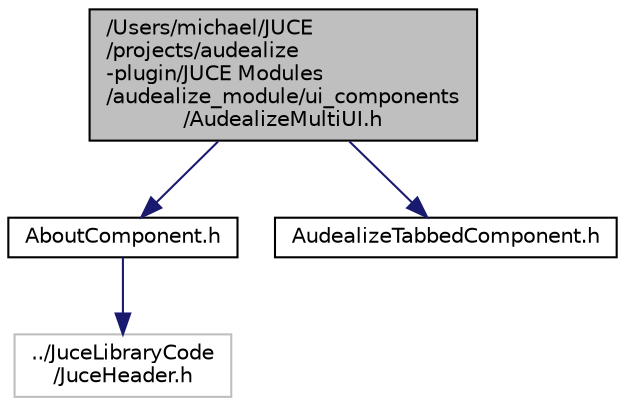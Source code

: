 digraph "/Users/michael/JUCE/projects/audealize-plugin/JUCE Modules/audealize_module/ui_components/AudealizeMultiUI.h"
{
  edge [fontname="Helvetica",fontsize="10",labelfontname="Helvetica",labelfontsize="10"];
  node [fontname="Helvetica",fontsize="10",shape=record];
  Node1 [label="/Users/michael/JUCE\l/projects/audealize\l-plugin/JUCE Modules\l/audealize_module/ui_components\l/AudealizeMultiUI.h",height=0.2,width=0.4,color="black", fillcolor="grey75", style="filled", fontcolor="black"];
  Node1 -> Node2 [color="midnightblue",fontsize="10",style="solid",fontname="Helvetica"];
  Node2 [label="AboutComponent.h",height=0.2,width=0.4,color="black", fillcolor="white", style="filled",URL="$_about_component_8h.html"];
  Node2 -> Node3 [color="midnightblue",fontsize="10",style="solid",fontname="Helvetica"];
  Node3 [label="../JuceLibraryCode\l/JuceHeader.h",height=0.2,width=0.4,color="grey75", fillcolor="white", style="filled"];
  Node1 -> Node4 [color="midnightblue",fontsize="10",style="solid",fontname="Helvetica"];
  Node4 [label="AudealizeTabbedComponent.h",height=0.2,width=0.4,color="black", fillcolor="white", style="filled",URL="$_audealize_tabbed_component_8h.html"];
}
